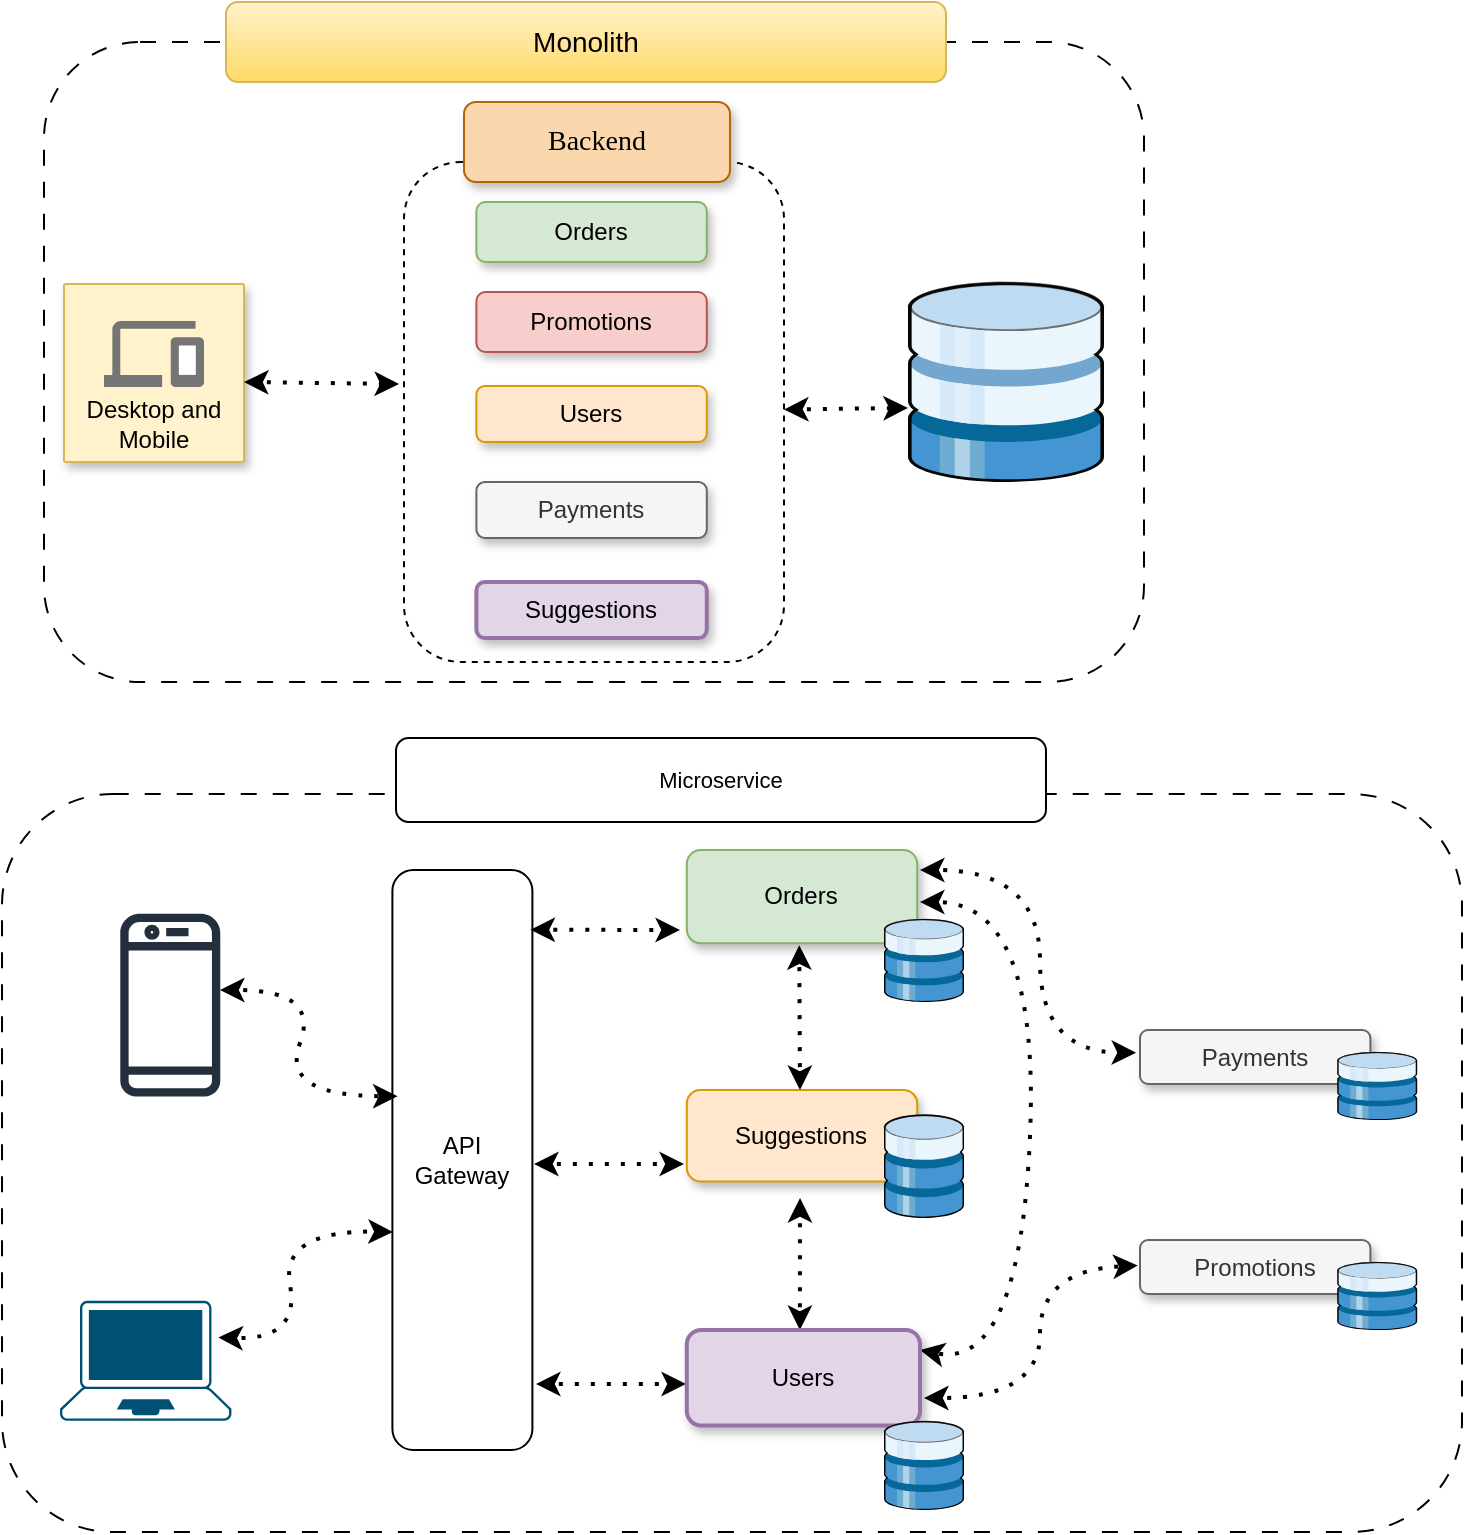 <mxfile version="24.2.5" type="github">
  <diagram name="Page-1" id="A-FGhxd7DClZq7FlKpaj">
    <mxGraphModel dx="2146" dy="1963" grid="0" gridSize="10" guides="1" tooltips="1" connect="0" arrows="0" fold="1" page="1" pageScale="1" pageWidth="827" pageHeight="1169" math="0" shadow="0">
      <root>
        <mxCell id="0" />
        <mxCell id="1" parent="0" />
        <mxCell id="ekFLPFbGaSNAjxpNONnF-1" value="" style="rounded=1;whiteSpace=wrap;html=1;shadow=0;dashed=1;dashPattern=8 8;" vertex="1" parent="1">
          <mxGeometry x="70" y="10" width="550" height="320" as="geometry" />
        </mxCell>
        <mxCell id="ekFLPFbGaSNAjxpNONnF-4" value="&lt;font style=&quot;font-size: 14px;&quot;&gt;Monolith&lt;/font&gt;" style="rounded=1;whiteSpace=wrap;html=1;fillColor=#fff2cc;strokeColor=#d6b656;gradientColor=#ffd966;" vertex="1" parent="1">
          <mxGeometry x="161" y="-10" width="360" height="40" as="geometry" />
        </mxCell>
        <mxCell id="ekFLPFbGaSNAjxpNONnF-10" value="" style="rounded=1;whiteSpace=wrap;html=1;strokeWidth=1;fillColor=none;strokeColor=default;dashed=1;" vertex="1" parent="1">
          <mxGeometry x="250" y="70" width="190" height="250" as="geometry" />
        </mxCell>
        <mxCell id="ekFLPFbGaSNAjxpNONnF-5" value="Orders" style="rounded=1;whiteSpace=wrap;html=1;fillColor=#d5e8d4;strokeColor=#82b366;shadow=1;" vertex="1" parent="1">
          <mxGeometry x="286.2" y="90" width="115.2" height="30" as="geometry" />
        </mxCell>
        <mxCell id="ekFLPFbGaSNAjxpNONnF-6" value="Promotions" style="rounded=1;whiteSpace=wrap;html=1;fillColor=#f8cecc;strokeColor=#b85450;shadow=1;" vertex="1" parent="1">
          <mxGeometry x="286.2" y="135" width="115.2" height="30" as="geometry" />
        </mxCell>
        <mxCell id="ekFLPFbGaSNAjxpNONnF-7" value="Users" style="rounded=1;whiteSpace=wrap;html=1;fillColor=#ffe6cc;strokeColor=#d79b00;shadow=1;" vertex="1" parent="1">
          <mxGeometry x="286.2" y="182" width="115.2" height="28" as="geometry" />
        </mxCell>
        <mxCell id="ekFLPFbGaSNAjxpNONnF-8" value="Payments" style="rounded=1;whiteSpace=wrap;html=1;fillColor=#f5f5f5;strokeColor=#666666;fontColor=#333333;shadow=1;" vertex="1" parent="1">
          <mxGeometry x="286.2" y="230" width="115.2" height="28" as="geometry" />
        </mxCell>
        <mxCell id="ekFLPFbGaSNAjxpNONnF-9" value="Suggestions" style="rounded=1;whiteSpace=wrap;html=1;fillColor=#e1d5e7;strokeColor=#9673a6;strokeWidth=2;shadow=1;" vertex="1" parent="1">
          <mxGeometry x="286.2" y="280" width="115.2" height="28" as="geometry" />
        </mxCell>
        <mxCell id="ekFLPFbGaSNAjxpNONnF-11" value="&lt;font style=&quot;font-size: 14px;&quot; face=&quot;Verdana&quot;&gt;Backend&lt;/font&gt;" style="rounded=1;whiteSpace=wrap;html=1;fillColor=#fad7ac;strokeColor=#b46504;shadow=1;" vertex="1" parent="1">
          <mxGeometry x="280" y="40" width="133" height="40" as="geometry" />
        </mxCell>
        <mxCell id="ekFLPFbGaSNAjxpNONnF-23" value="Desktop and Mobile" style="strokeColor=#d6b656;shadow=1;strokeWidth=1;rounded=1;absoluteArcSize=1;arcSize=2;labelPosition=center;verticalLabelPosition=middle;align=center;verticalAlign=bottom;spacingLeft=0;fontSize=12;whiteSpace=wrap;spacingBottom=2;html=1;fillColor=#fff2cc;" vertex="1" parent="1">
          <mxGeometry x="80" y="131" width="90" height="89" as="geometry" />
        </mxCell>
        <mxCell id="ekFLPFbGaSNAjxpNONnF-24" value="" style="sketch=0;dashed=0;connectable=0;html=1;fillColor=#757575;strokeColor=none;shape=mxgraph.gcp2.desktop_and_mobile;part=1;" vertex="1" parent="ekFLPFbGaSNAjxpNONnF-23">
          <mxGeometry x="0.5" width="50" height="33" relative="1" as="geometry">
            <mxPoint x="-25" y="18.5" as="offset" />
          </mxGeometry>
        </mxCell>
        <mxCell id="ekFLPFbGaSNAjxpNONnF-41" value="" style="endArrow=classic;startArrow=classic;html=1;rounded=0;dashed=1;dashPattern=1 3;strokeColor=default;strokeWidth=2;align=center;verticalAlign=middle;fontFamily=Helvetica;fontSize=11;fontColor=default;labelBackgroundColor=default;flowAnimation=1;entryX=-0.013;entryY=0.444;entryDx=0;entryDy=0;entryPerimeter=0;" edge="1" parent="1" target="ekFLPFbGaSNAjxpNONnF-10">
          <mxGeometry width="50" height="50" relative="1" as="geometry">
            <mxPoint x="170" y="180" as="sourcePoint" />
            <mxPoint x="220" y="130" as="targetPoint" />
          </mxGeometry>
        </mxCell>
        <mxCell id="ekFLPFbGaSNAjxpNONnF-43" value="" style="endArrow=classic;startArrow=classic;html=1;rounded=0;dashed=1;dashPattern=1 3;strokeColor=default;strokeWidth=2;align=center;verticalAlign=middle;fontFamily=Helvetica;fontSize=11;fontColor=default;labelBackgroundColor=default;flowAnimation=1;entryX=0.018;entryY=0.504;entryDx=0;entryDy=0;entryPerimeter=0;" edge="1" parent="1" source="ekFLPFbGaSNAjxpNONnF-10">
          <mxGeometry width="50" height="50" relative="1" as="geometry">
            <mxPoint x="450" y="195.5" as="sourcePoint" />
            <mxPoint x="501.98" y="192.96" as="targetPoint" />
          </mxGeometry>
        </mxCell>
        <mxCell id="ekFLPFbGaSNAjxpNONnF-84" value="" style="shadow=0;dashed=0;html=1;labelPosition=center;verticalLabelPosition=bottom;verticalAlign=top;align=center;outlineConnect=0;shape=mxgraph.veeam.3d.free_datastore;fontFamily=Helvetica;fontSize=11;fontColor=default;labelBackgroundColor=default;" vertex="1" parent="1">
          <mxGeometry x="502" y="130" width="98" height="100" as="geometry" />
        </mxCell>
        <mxCell id="ekFLPFbGaSNAjxpNONnF-93" value="" style="group" vertex="1" connectable="0" parent="1">
          <mxGeometry x="49" y="358" width="730" height="397" as="geometry" />
        </mxCell>
        <mxCell id="ekFLPFbGaSNAjxpNONnF-91" value="" style="rounded=1;whiteSpace=wrap;html=1;fontFamily=Helvetica;fontSize=11;fontColor=default;labelBackgroundColor=default;dashed=1;dashPattern=8 8;" vertex="1" parent="ekFLPFbGaSNAjxpNONnF-93">
          <mxGeometry y="28" width="730" height="369" as="geometry" />
        </mxCell>
        <mxCell id="ekFLPFbGaSNAjxpNONnF-90" value="" style="group" vertex="1" connectable="0" parent="ekFLPFbGaSNAjxpNONnF-93">
          <mxGeometry x="29.0" y="56" width="678.6" height="330" as="geometry" />
        </mxCell>
        <mxCell id="ekFLPFbGaSNAjxpNONnF-33" value="" style="sketch=0;outlineConnect=0;fontColor=#232F3E;gradientColor=none;fillColor=#232F3D;strokeColor=none;dashed=0;verticalLabelPosition=bottom;verticalAlign=top;align=center;html=1;fontSize=12;fontStyle=0;aspect=fixed;pointerEvents=1;shape=mxgraph.aws4.mobile_client;" vertex="1" parent="ekFLPFbGaSNAjxpNONnF-90">
          <mxGeometry x="30.14" y="30" width="50" height="95.12" as="geometry" />
        </mxCell>
        <mxCell id="ekFLPFbGaSNAjxpNONnF-34" value="" style="points=[[0.13,0.02,0],[0.5,0,0],[0.87,0.02,0],[0.885,0.4,0],[0.985,0.985,0],[0.5,1,0],[0.015,0.985,0],[0.115,0.4,0]];verticalLabelPosition=bottom;sketch=0;html=1;verticalAlign=top;aspect=fixed;align=center;pointerEvents=1;shape=mxgraph.cisco19.laptop;fillColor=#005073;strokeColor=none;" vertex="1" parent="ekFLPFbGaSNAjxpNONnF-90">
          <mxGeometry y="225.42" width="85.71" height="60" as="geometry" />
        </mxCell>
        <mxCell id="ekFLPFbGaSNAjxpNONnF-36" value="API&lt;div&gt;Gateway&lt;/div&gt;" style="rounded=1;whiteSpace=wrap;html=1;" vertex="1" parent="ekFLPFbGaSNAjxpNONnF-90">
          <mxGeometry x="166.2" y="10" width="70" height="290" as="geometry" />
        </mxCell>
        <mxCell id="ekFLPFbGaSNAjxpNONnF-59" value="" style="group" vertex="1" connectable="0" parent="ekFLPFbGaSNAjxpNONnF-90">
          <mxGeometry x="313.4" y="120" width="138.6" height="64" as="geometry" />
        </mxCell>
        <mxCell id="ekFLPFbGaSNAjxpNONnF-46" value="Suggestions" style="rounded=1;whiteSpace=wrap;html=1;fillColor=#ffe6cc;strokeColor=#d79b00;shadow=1;" vertex="1" parent="ekFLPFbGaSNAjxpNONnF-59">
          <mxGeometry width="115.2" height="45.714" as="geometry" />
        </mxCell>
        <mxCell id="ekFLPFbGaSNAjxpNONnF-53" value="" style="shadow=0;dashed=0;html=1;labelPosition=center;verticalLabelPosition=bottom;verticalAlign=top;align=center;outlineConnect=0;shape=mxgraph.veeam.3d.medium_datastore;fontFamily=Helvetica;fontSize=11;fontColor=default;labelBackgroundColor=default;" vertex="1" parent="ekFLPFbGaSNAjxpNONnF-59">
          <mxGeometry x="98.6" y="12.19" width="40.0" height="51.81" as="geometry" />
        </mxCell>
        <mxCell id="ekFLPFbGaSNAjxpNONnF-60" value="" style="group" vertex="1" connectable="0" parent="ekFLPFbGaSNAjxpNONnF-90">
          <mxGeometry x="540" y="195" width="138.6" height="45" as="geometry" />
        </mxCell>
        <mxCell id="ekFLPFbGaSNAjxpNONnF-47" value="Promotions" style="rounded=1;whiteSpace=wrap;html=1;fillColor=#f5f5f5;strokeColor=#666666;fontColor=#333333;shadow=1;" vertex="1" parent="ekFLPFbGaSNAjxpNONnF-60">
          <mxGeometry width="115.2" height="27" as="geometry" />
        </mxCell>
        <mxCell id="ekFLPFbGaSNAjxpNONnF-54" value="" style="shadow=0;dashed=0;html=1;labelPosition=center;verticalLabelPosition=bottom;verticalAlign=top;align=center;outlineConnect=0;shape=mxgraph.veeam.3d.medium_datastore;fontFamily=Helvetica;fontSize=11;fontColor=default;labelBackgroundColor=default;" vertex="1" parent="ekFLPFbGaSNAjxpNONnF-60">
          <mxGeometry x="98.6" y="11" width="40" height="34" as="geometry" />
        </mxCell>
        <mxCell id="ekFLPFbGaSNAjxpNONnF-62" value="" style="endArrow=classic;startArrow=classic;html=1;rounded=0;dashed=1;dashPattern=1 3;strokeColor=default;strokeWidth=2;align=center;verticalAlign=middle;fontFamily=Helvetica;fontSize=11;fontColor=default;labelBackgroundColor=default;flowAnimation=1;exitX=0.986;exitY=0.103;exitDx=0;exitDy=0;exitPerimeter=0;" edge="1" parent="ekFLPFbGaSNAjxpNONnF-90" source="ekFLPFbGaSNAjxpNONnF-36">
          <mxGeometry width="50" height="50" relative="1" as="geometry">
            <mxPoint x="260" y="90" as="sourcePoint" />
            <mxPoint x="310" y="40" as="targetPoint" />
          </mxGeometry>
        </mxCell>
        <mxCell id="ekFLPFbGaSNAjxpNONnF-64" value="" style="endArrow=classic;startArrow=classic;html=1;rounded=0;dashed=1;dashPattern=1 3;strokeColor=default;strokeWidth=2;align=center;verticalAlign=middle;fontFamily=Helvetica;fontSize=11;fontColor=default;labelBackgroundColor=default;flowAnimation=1;exitX=0.986;exitY=0.103;exitDx=0;exitDy=0;exitPerimeter=0;" edge="1" parent="ekFLPFbGaSNAjxpNONnF-90">
          <mxGeometry width="50" height="50" relative="1" as="geometry">
            <mxPoint x="237" y="157" as="sourcePoint" />
            <mxPoint x="312" y="157" as="targetPoint" />
          </mxGeometry>
        </mxCell>
        <mxCell id="ekFLPFbGaSNAjxpNONnF-66" value="" style="endArrow=classic;startArrow=classic;html=1;rounded=0;dashed=1;dashPattern=1 3;strokeColor=default;strokeWidth=2;align=center;verticalAlign=middle;fontFamily=Helvetica;fontSize=11;fontColor=default;labelBackgroundColor=default;flowAnimation=1;exitX=0.986;exitY=0.103;exitDx=0;exitDy=0;exitPerimeter=0;" edge="1" parent="ekFLPFbGaSNAjxpNONnF-90">
          <mxGeometry width="50" height="50" relative="1" as="geometry">
            <mxPoint x="238" y="267" as="sourcePoint" />
            <mxPoint x="313" y="267" as="targetPoint" />
          </mxGeometry>
        </mxCell>
        <mxCell id="ekFLPFbGaSNAjxpNONnF-67" value="" style="group" vertex="1" connectable="0" parent="ekFLPFbGaSNAjxpNONnF-90">
          <mxGeometry x="540" y="90" width="138.6" height="45" as="geometry" />
        </mxCell>
        <mxCell id="ekFLPFbGaSNAjxpNONnF-68" value="Payments" style="rounded=1;whiteSpace=wrap;html=1;fillColor=#f5f5f5;strokeColor=#666666;fontColor=#333333;shadow=1;" vertex="1" parent="ekFLPFbGaSNAjxpNONnF-67">
          <mxGeometry width="115.2" height="27" as="geometry" />
        </mxCell>
        <mxCell id="ekFLPFbGaSNAjxpNONnF-69" value="" style="shadow=0;dashed=0;html=1;labelPosition=center;verticalLabelPosition=bottom;verticalAlign=top;align=center;outlineConnect=0;shape=mxgraph.veeam.3d.medium_datastore;fontFamily=Helvetica;fontSize=11;fontColor=default;labelBackgroundColor=default;" vertex="1" parent="ekFLPFbGaSNAjxpNONnF-67">
          <mxGeometry x="98.6" y="11" width="40" height="34" as="geometry" />
        </mxCell>
        <mxCell id="ekFLPFbGaSNAjxpNONnF-70" value="" style="endArrow=classic;startArrow=classic;html=1;rounded=0;dashed=1;dashPattern=1 3;strokeColor=default;strokeWidth=2;align=center;verticalAlign=middle;fontFamily=Helvetica;fontSize=11;fontColor=default;labelBackgroundColor=default;flowAnimation=1;entryX=0.488;entryY=1.02;entryDx=0;entryDy=0;entryPerimeter=0;" edge="1" parent="ekFLPFbGaSNAjxpNONnF-90" target="ekFLPFbGaSNAjxpNONnF-44">
          <mxGeometry width="50" height="50" relative="1" as="geometry">
            <mxPoint x="370" y="120" as="sourcePoint" />
            <mxPoint x="370" y="80" as="targetPoint" />
          </mxGeometry>
        </mxCell>
        <mxCell id="ekFLPFbGaSNAjxpNONnF-71" value="" style="endArrow=classic;startArrow=classic;html=1;rounded=0;dashed=1;dashPattern=1 3;strokeColor=default;strokeWidth=2;align=center;verticalAlign=middle;fontFamily=Helvetica;fontSize=11;fontColor=default;labelBackgroundColor=default;flowAnimation=1;entryX=0.488;entryY=1.02;entryDx=0;entryDy=0;entryPerimeter=0;exitX=0.485;exitY=0;exitDx=0;exitDy=0;exitPerimeter=0;" edge="1" parent="ekFLPFbGaSNAjxpNONnF-90" source="ekFLPFbGaSNAjxpNONnF-48">
          <mxGeometry width="50" height="50" relative="1" as="geometry">
            <mxPoint x="370" y="250" as="sourcePoint" />
            <mxPoint x="370" y="174" as="targetPoint" />
          </mxGeometry>
        </mxCell>
        <mxCell id="ekFLPFbGaSNAjxpNONnF-72" value="" style="endArrow=classic;startArrow=classic;html=1;rounded=0;dashed=1;dashPattern=1 3;strokeColor=default;strokeWidth=2;align=center;verticalAlign=middle;fontFamily=Helvetica;fontSize=11;fontColor=default;labelBackgroundColor=default;flowAnimation=1;curved=1;" edge="1" parent="ekFLPFbGaSNAjxpNONnF-90">
          <mxGeometry width="50" height="50" relative="1" as="geometry">
            <mxPoint x="430" y="26" as="sourcePoint" />
            <mxPoint x="430" y="250" as="targetPoint" />
            <Array as="points">
              <mxPoint x="490" y="26" />
              <mxPoint x="480" y="260" />
            </Array>
          </mxGeometry>
        </mxCell>
        <mxCell id="ekFLPFbGaSNAjxpNONnF-48" value="Users" style="rounded=1;whiteSpace=wrap;html=1;fillColor=#e1d5e7;strokeColor=#9673a6;strokeWidth=2;shadow=1;" vertex="1" parent="ekFLPFbGaSNAjxpNONnF-90">
          <mxGeometry x="313.4" y="240" width="116.6" height="47.71" as="geometry" />
        </mxCell>
        <mxCell id="ekFLPFbGaSNAjxpNONnF-55" value="" style="shadow=0;dashed=0;html=1;labelPosition=center;verticalLabelPosition=bottom;verticalAlign=top;align=center;outlineConnect=0;shape=mxgraph.veeam.3d.medium_datastore;fontFamily=Helvetica;fontSize=11;fontColor=default;labelBackgroundColor=default;" vertex="1" parent="ekFLPFbGaSNAjxpNONnF-90">
          <mxGeometry x="412" y="285.422" width="40.0" height="44.578" as="geometry" />
        </mxCell>
        <mxCell id="ekFLPFbGaSNAjxpNONnF-44" value="Orders" style="rounded=1;whiteSpace=wrap;html=1;fillColor=#d5e8d4;strokeColor=#82b366;shadow=1;" vertex="1" parent="ekFLPFbGaSNAjxpNONnF-90">
          <mxGeometry x="313.4" width="115.2" height="46.67" as="geometry" />
        </mxCell>
        <mxCell id="ekFLPFbGaSNAjxpNONnF-51" value="" style="shadow=0;dashed=0;html=1;labelPosition=center;verticalLabelPosition=bottom;verticalAlign=top;align=center;outlineConnect=0;shape=mxgraph.veeam.3d.medium_datastore;fontFamily=Helvetica;fontSize=11;fontColor=default;labelBackgroundColor=default;" vertex="1" parent="ekFLPFbGaSNAjxpNONnF-90">
          <mxGeometry x="412" y="34.444" width="40.0" height="41.556" as="geometry" />
        </mxCell>
        <mxCell id="ekFLPFbGaSNAjxpNONnF-73" value="" style="endArrow=classic;startArrow=classic;html=1;rounded=0;dashed=1;dashPattern=1 3;strokeColor=default;strokeWidth=2;align=center;verticalAlign=middle;fontFamily=Helvetica;fontSize=11;fontColor=default;labelBackgroundColor=default;flowAnimation=1;entryX=-0.017;entryY=0.422;entryDx=0;entryDy=0;entryPerimeter=0;curved=1;" edge="1" parent="ekFLPFbGaSNAjxpNONnF-90" target="ekFLPFbGaSNAjxpNONnF-68">
          <mxGeometry width="50" height="50" relative="1" as="geometry">
            <mxPoint x="430" y="10" as="sourcePoint" />
            <mxPoint x="440" y="270" as="targetPoint" />
            <Array as="points">
              <mxPoint x="490" y="10" />
              <mxPoint x="490" y="101" />
            </Array>
          </mxGeometry>
        </mxCell>
        <mxCell id="ekFLPFbGaSNAjxpNONnF-74" value="" style="endArrow=classic;startArrow=classic;html=1;rounded=0;dashed=1;dashPattern=1 3;strokeColor=default;strokeWidth=2;align=center;verticalAlign=middle;fontFamily=Helvetica;fontSize=11;fontColor=default;labelBackgroundColor=default;flowAnimation=1;entryX=-0.01;entryY=0.474;entryDx=0;entryDy=0;entryPerimeter=0;curved=1;" edge="1" parent="ekFLPFbGaSNAjxpNONnF-90" target="ekFLPFbGaSNAjxpNONnF-47">
          <mxGeometry width="50" height="50" relative="1" as="geometry">
            <mxPoint x="432" y="274" as="sourcePoint" />
            <mxPoint x="510" y="365" as="targetPoint" />
            <Array as="points">
              <mxPoint x="490" y="274" />
              <mxPoint x="490" y="210" />
            </Array>
          </mxGeometry>
        </mxCell>
        <mxCell id="ekFLPFbGaSNAjxpNONnF-79" value="" style="curved=1;endArrow=classic;html=1;rounded=0;dashed=1;dashPattern=1 3;strokeColor=default;strokeWidth=2;align=center;verticalAlign=middle;fontFamily=Helvetica;fontSize=11;fontColor=default;labelBackgroundColor=default;flowAnimation=1;entryX=0.003;entryY=0.624;entryDx=0;entryDy=0;entryPerimeter=0;startArrow=classic;startFill=1;exitX=0.924;exitY=0.306;exitDx=0;exitDy=0;exitPerimeter=0;" edge="1" parent="ekFLPFbGaSNAjxpNONnF-90" source="ekFLPFbGaSNAjxpNONnF-34" target="ekFLPFbGaSNAjxpNONnF-36">
          <mxGeometry width="50" height="50" relative="1" as="geometry">
            <mxPoint x="90.0" y="245" as="sourcePoint" />
            <mxPoint x="140" y="195" as="targetPoint" />
            <Array as="points">
              <mxPoint x="120.0" y="245" />
              <mxPoint x="110.0" y="190" />
            </Array>
          </mxGeometry>
        </mxCell>
        <mxCell id="ekFLPFbGaSNAjxpNONnF-80" value="" style="curved=1;endArrow=classic;html=1;rounded=0;dashed=1;dashPattern=1 3;strokeColor=default;strokeWidth=2;align=center;verticalAlign=middle;fontFamily=Helvetica;fontSize=11;fontColor=default;labelBackgroundColor=default;flowAnimation=1;entryX=0.037;entryY=0.39;entryDx=0;entryDy=0;entryPerimeter=0;startArrow=classic;startFill=1;" edge="1" parent="ekFLPFbGaSNAjxpNONnF-90" target="ekFLPFbGaSNAjxpNONnF-36">
          <mxGeometry width="50" height="50" relative="1" as="geometry">
            <mxPoint x="80.0" y="70" as="sourcePoint" />
            <mxPoint x="130" y="20" as="targetPoint" />
            <Array as="points">
              <mxPoint x="130" y="70" />
              <mxPoint x="110.0" y="123" />
            </Array>
          </mxGeometry>
        </mxCell>
        <mxCell id="ekFLPFbGaSNAjxpNONnF-92" value="Microservice" style="rounded=1;whiteSpace=wrap;html=1;fontFamily=Helvetica;fontSize=11;fontColor=default;labelBackgroundColor=default;" vertex="1" parent="ekFLPFbGaSNAjxpNONnF-93">
          <mxGeometry x="197" width="325" height="42" as="geometry" />
        </mxCell>
      </root>
    </mxGraphModel>
  </diagram>
</mxfile>
